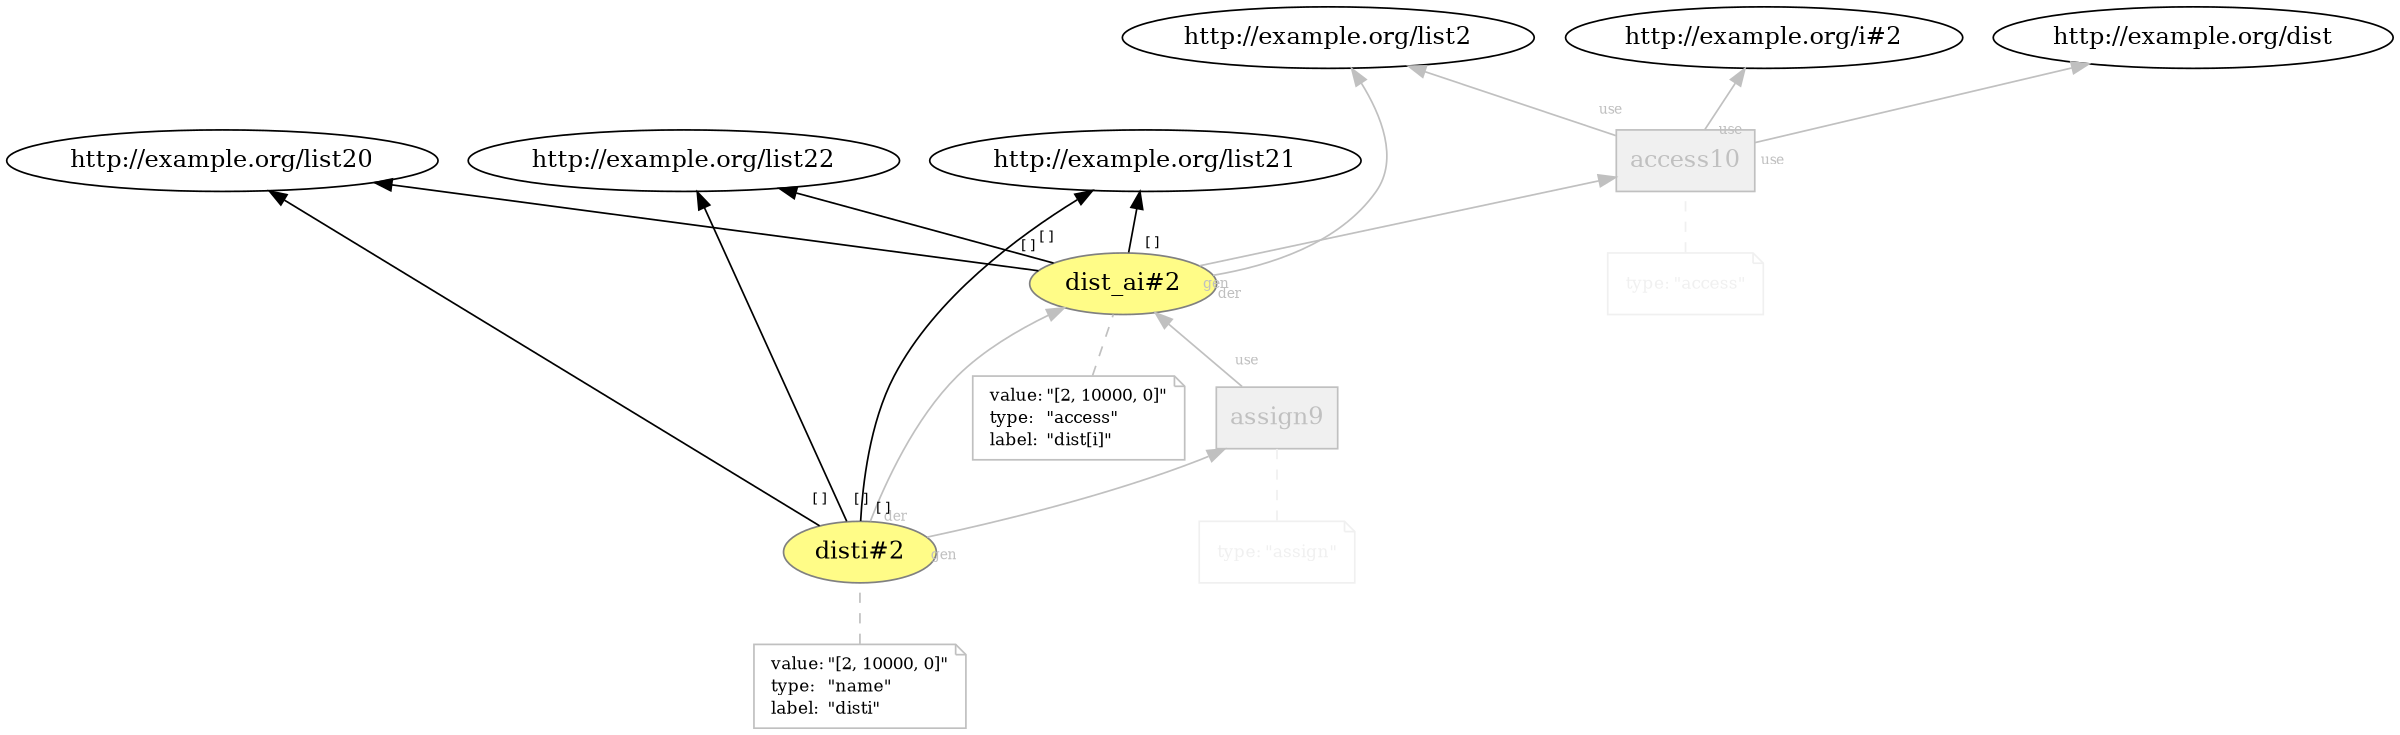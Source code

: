 digraph "PROV" { size="16,12"; rankdir="BT";
"http://example.org/dist_ai#2" [fillcolor="#FFFC87",color="#808080",style="filled",label="dist_ai#2",URL="http://example.org/dist_ai#2"]
"-attrs0" [color="gray",shape="note",fontsize="10",fontcolor="black",label=<<TABLE cellpadding="0" border="0">
	<TR>
	    <TD align="left">value:</TD>
	    <TD align="left">&quot;[2, 10000, 0]&quot;</TD>
	</TR>
	<TR>
	    <TD align="left">type:</TD>
	    <TD align="left">&quot;access&quot;</TD>
	</TR>
	<TR>
	    <TD align="left">label:</TD>
	    <TD align="left">&quot;dist[i]&quot;</TD>
	</TR>
</TABLE>>]
"-attrs0" -> "http://example.org/dist_ai#2" [color="gray",style="dashed",arrowhead="none"]
"http://example.org/dist_ai#2" -> "http://example.org/list20" [labelfontsize="8",labeldistance="1.5",color="black",labelangle="60.0",rotation="20",taillabel="[ ]"]
"http://example.org/dist_ai#2" -> "http://example.org/list21" [labelfontsize="8",labeldistance="1.5",color="black",labelangle="60.0",rotation="20",taillabel="[ ]"]
"http://example.org/dist_ai#2" -> "http://example.org/list22" [labelfontsize="8",labeldistance="1.5",color="black",labelangle="60.0",rotation="20",taillabel="[ ]"]
"http://example.org/access10" [fillcolor="#F0F0F0",color="gray",shape="polygon",sides="4",style="filled",label="access10",URL="http://example.org/access10",fontcolor="gray"]
"-attrs1" [color="#F0F0F0",shape="note",fontsize="10",fontcolor="black",label=<<TABLE cellpadding="0" border="0">
	<TR>
	    <TD align="left"><font color="#F0F0F0">type:</font></TD>
	    <TD align="left"><font color="#F0F0F0">&quot;access&quot;</font></TD>
	</TR>
</TABLE>>]
"-attrs1" -> "http://example.org/access10" [color="#F0F0F0",style="dashed",arrowhead="none"]
"http://example.org/access10" -> "http://example.org/list2" [labelfontsize="8",labeldistance="1.5",color="gray",labelangle="60.0",rotation="20",taillabel="use",fontcolor="gray"]
"http://example.org/dist_ai#2" -> "http://example.org/list2" [labelfontsize="8",labeldistance="1.5",color="gray",labelangle="60.0",rotation="20",taillabel="der",fontcolor="gray"]
"http://example.org/dist_ai#2" -> "http://example.org/access10" [labelfontsize="8",labeldistance="1.5",color="gray",labelangle="60.0",rotation="20",taillabel="gen",fontcolor="gray"]
"http://example.org/access10" -> "http://example.org/dist" [labelfontsize="8",labeldistance="1.5",color="gray",labelangle="60.0",rotation="20",taillabel="use",fontcolor="gray"]
"http://example.org/access10" -> "http://example.org/i#2" [labelfontsize="8",labeldistance="1.5",color="gray",labelangle="60.0",rotation="20",taillabel="use",fontcolor="gray"]
"http://example.org/disti#2" [fillcolor="#FFFC87",color="#808080",style="filled",label="disti#2",URL="http://example.org/disti#2"]
"-attrs2" [color="gray",shape="note",fontsize="10",fontcolor="black",label=<<TABLE cellpadding="0" border="0">
	<TR>
	    <TD align="left">value:</TD>
	    <TD align="left">&quot;[2, 10000, 0]&quot;</TD>
	</TR>
	<TR>
	    <TD align="left">type:</TD>
	    <TD align="left">&quot;name&quot;</TD>
	</TR>
	<TR>
	    <TD align="left">label:</TD>
	    <TD align="left">&quot;disti&quot;</TD>
	</TR>
</TABLE>>]
"-attrs2" -> "http://example.org/disti#2" [color="gray",style="dashed",arrowhead="none"]
"http://example.org/disti#2" -> "http://example.org/list20" [labelfontsize="8",labeldistance="1.5",color="black",labelangle="60.0",rotation="20",taillabel="[ ]"]
"http://example.org/disti#2" -> "http://example.org/list21" [labelfontsize="8",labeldistance="1.5",color="black",labelangle="60.0",rotation="20",taillabel="[ ]"]
"http://example.org/disti#2" -> "http://example.org/list22" [labelfontsize="8",labeldistance="1.5",color="black",labelangle="60.0",rotation="20",taillabel="[ ]"]
"http://example.org/assign9" [fillcolor="#F0F0F0",color="gray",shape="polygon",sides="4",style="filled",label="assign9",URL="http://example.org/assign9",fontcolor="gray"]
"-attrs3" [color="#F0F0F0",shape="note",fontsize="10",fontcolor="black",label=<<TABLE cellpadding="0" border="0">
	<TR>
	    <TD align="left"><font color="#F0F0F0">type:</font></TD>
	    <TD align="left"><font color="#F0F0F0">&quot;assign&quot;</font></TD>
	</TR>
</TABLE>>]
"-attrs3" -> "http://example.org/assign9" [color="#F0F0F0",style="dashed",arrowhead="none"]
"http://example.org/assign9" -> "http://example.org/dist_ai#2" [labelfontsize="8",labeldistance="1.5",color="gray",labelangle="60.0",rotation="20",taillabel="use",fontcolor="gray"]
"http://example.org/disti#2" -> "http://example.org/dist_ai#2" [labelfontsize="8",labeldistance="1.5",color="gray",labelangle="60.0",rotation="20",taillabel="der",fontcolor="gray"]
"http://example.org/disti#2" -> "http://example.org/assign9" [labelfontsize="8",labeldistance="1.5",color="gray",labelangle="60.0",rotation="20",taillabel="gen",fontcolor="gray"]
}